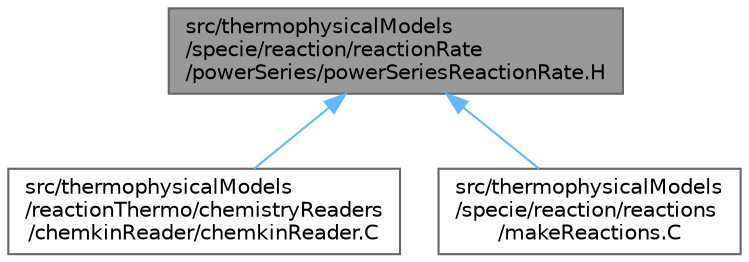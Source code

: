 digraph "src/thermophysicalModels/specie/reaction/reactionRate/powerSeries/powerSeriesReactionRate.H"
{
 // LATEX_PDF_SIZE
  bgcolor="transparent";
  edge [fontname=Helvetica,fontsize=10,labelfontname=Helvetica,labelfontsize=10];
  node [fontname=Helvetica,fontsize=10,shape=box,height=0.2,width=0.4];
  Node1 [id="Node000001",label="src/thermophysicalModels\l/specie/reaction/reactionRate\l/powerSeries/powerSeriesReactionRate.H",height=0.2,width=0.4,color="gray40", fillcolor="grey60", style="filled", fontcolor="black",tooltip=" "];
  Node1 -> Node2 [id="edge1_Node000001_Node000002",dir="back",color="steelblue1",style="solid",tooltip=" "];
  Node2 [id="Node000002",label="src/thermophysicalModels\l/reactionThermo/chemistryReaders\l/chemkinReader/chemkinReader.C",height=0.2,width=0.4,color="grey40", fillcolor="white", style="filled",URL="$chemkinReader_8C.html",tooltip=" "];
  Node1 -> Node3 [id="edge2_Node000001_Node000003",dir="back",color="steelblue1",style="solid",tooltip=" "];
  Node3 [id="Node000003",label="src/thermophysicalModels\l/specie/reaction/reactions\l/makeReactions.C",height=0.2,width=0.4,color="grey40", fillcolor="white", style="filled",URL="$makeReactions_8C.html",tooltip=" "];
}
